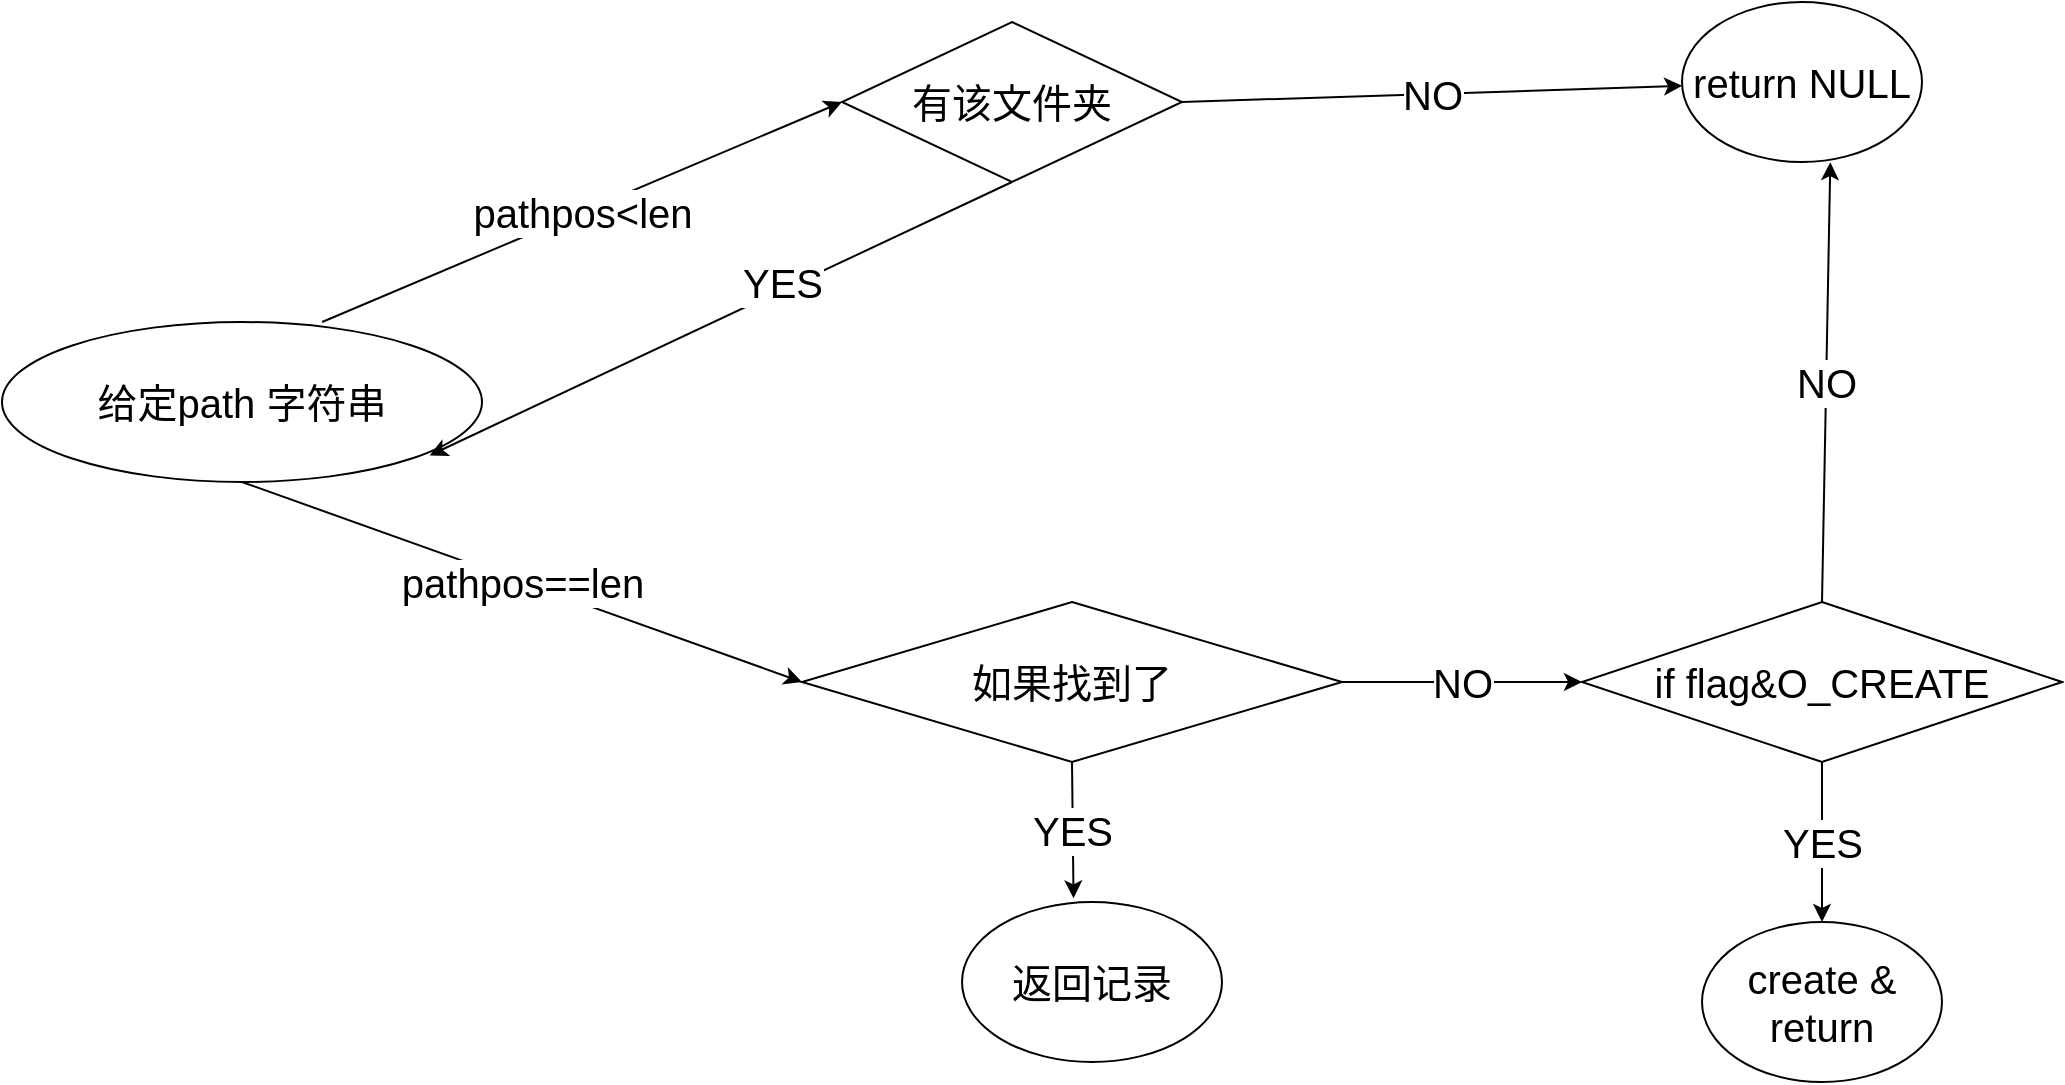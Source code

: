<mxfile>
    <diagram id="ZfNHeJrgUkUiowlTX6aV" name="Page-1">
        <mxGraphModel dx="460" dy="2455" grid="1" gridSize="10" guides="1" tooltips="1" connect="1" arrows="1" fold="1" page="1" pageScale="1" pageWidth="3100" pageHeight="1200" math="0" shadow="0">
            <root>
                <mxCell id="0"/>
                <mxCell id="1" parent="0"/>
                <mxCell id="11" value="pathpos==len" style="edgeStyle=none;html=1;exitX=0.5;exitY=1;exitDx=0;exitDy=0;fontSize=20;entryX=0;entryY=0.5;entryDx=0;entryDy=0;" edge="1" parent="1" source="2" target="13">
                    <mxGeometry relative="1" as="geometry">
                        <mxPoint x="553.318" y="603.75" as="targetPoint"/>
                    </mxGeometry>
                </mxCell>
                <mxCell id="2" value="给定path 字符串" style="ellipse;whiteSpace=wrap;html=1;fontSize=20;" vertex="1" parent="1">
                    <mxGeometry x="150" y="420" width="240" height="80" as="geometry"/>
                </mxCell>
                <mxCell id="3" value="pathpos&amp;lt;len" style="endArrow=classic;html=1;fontSize=20;entryX=0;entryY=0.5;entryDx=0;entryDy=0;exitX=0.667;exitY=0;exitDx=0;exitDy=0;exitPerimeter=0;" edge="1" parent="1" source="2" target="20">
                    <mxGeometry width="50" height="50" relative="1" as="geometry">
                        <mxPoint x="380" y="370" as="sourcePoint"/>
                        <mxPoint x="570" y="310" as="targetPoint"/>
                    </mxGeometry>
                </mxCell>
                <mxCell id="8" value="NO" style="edgeStyle=none;html=1;exitX=1;exitY=0.5;exitDx=0;exitDy=0;fontSize=20;" edge="1" parent="1" source="20" target="6">
                    <mxGeometry relative="1" as="geometry">
                        <mxPoint x="750" y="320" as="sourcePoint"/>
                    </mxGeometry>
                </mxCell>
                <mxCell id="6" value="return NULL" style="ellipse;whiteSpace=wrap;html=1;fontSize=20;" vertex="1" parent="1">
                    <mxGeometry x="990" y="260" width="120" height="80" as="geometry"/>
                </mxCell>
                <mxCell id="7" value="YES" style="endArrow=classic;html=1;fontSize=20;exitX=0.5;exitY=1;exitDx=0;exitDy=0;entryX=0.891;entryY=0.834;entryDx=0;entryDy=0;entryPerimeter=0;" edge="1" parent="1" source="20" target="2">
                    <mxGeometry x="-0.221" y="-4" width="50" height="50" relative="1" as="geometry">
                        <mxPoint x="633.18" y="361.36" as="sourcePoint"/>
                        <mxPoint x="540" y="450" as="targetPoint"/>
                        <mxPoint as="offset"/>
                    </mxGeometry>
                </mxCell>
                <mxCell id="12" value="返回记录" style="ellipse;whiteSpace=wrap;html=1;fontSize=20;" vertex="1" parent="1">
                    <mxGeometry x="630" y="710" width="130" height="80" as="geometry"/>
                </mxCell>
                <mxCell id="14" value="YES" style="edgeStyle=none;html=1;exitX=0.5;exitY=1;exitDx=0;exitDy=0;entryX=0.429;entryY=-0.023;entryDx=0;entryDy=0;entryPerimeter=0;fontSize=20;" edge="1" parent="1" source="13" target="12">
                    <mxGeometry relative="1" as="geometry"/>
                </mxCell>
                <mxCell id="16" value="NO" style="edgeStyle=none;html=1;exitX=1;exitY=0.5;exitDx=0;exitDy=0;entryX=0;entryY=0.5;entryDx=0;entryDy=0;fontSize=20;" edge="1" parent="1" source="13" target="15">
                    <mxGeometry relative="1" as="geometry"/>
                </mxCell>
                <mxCell id="13" value="如果找到了" style="rhombus;whiteSpace=wrap;html=1;fontSize=20;" vertex="1" parent="1">
                    <mxGeometry x="550" y="560" width="270" height="80" as="geometry"/>
                </mxCell>
                <mxCell id="18" value="YES" style="edgeStyle=none;html=1;exitX=0.5;exitY=1;exitDx=0;exitDy=0;fontSize=20;" edge="1" parent="1" source="15" target="17">
                    <mxGeometry relative="1" as="geometry"/>
                </mxCell>
                <mxCell id="19" value="NO" style="edgeStyle=none;html=1;exitX=0.5;exitY=0;exitDx=0;exitDy=0;entryX=0.618;entryY=1.001;entryDx=0;entryDy=0;entryPerimeter=0;fontSize=20;" edge="1" parent="1" source="15" target="6">
                    <mxGeometry relative="1" as="geometry"/>
                </mxCell>
                <mxCell id="15" value="if flag&amp;amp;O_CREATE" style="rhombus;whiteSpace=wrap;html=1;fontSize=20;" vertex="1" parent="1">
                    <mxGeometry x="940" y="560" width="240" height="80" as="geometry"/>
                </mxCell>
                <mxCell id="17" value="create &amp;amp; return" style="ellipse;whiteSpace=wrap;html=1;fontSize=20;" vertex="1" parent="1">
                    <mxGeometry x="1000" y="720" width="120" height="80" as="geometry"/>
                </mxCell>
                <mxCell id="20" value="有该文件夹" style="rhombus;whiteSpace=wrap;html=1;fontSize=20;" vertex="1" parent="1">
                    <mxGeometry x="570" y="270" width="170" height="80" as="geometry"/>
                </mxCell>
            </root>
        </mxGraphModel>
    </diagram>
</mxfile>